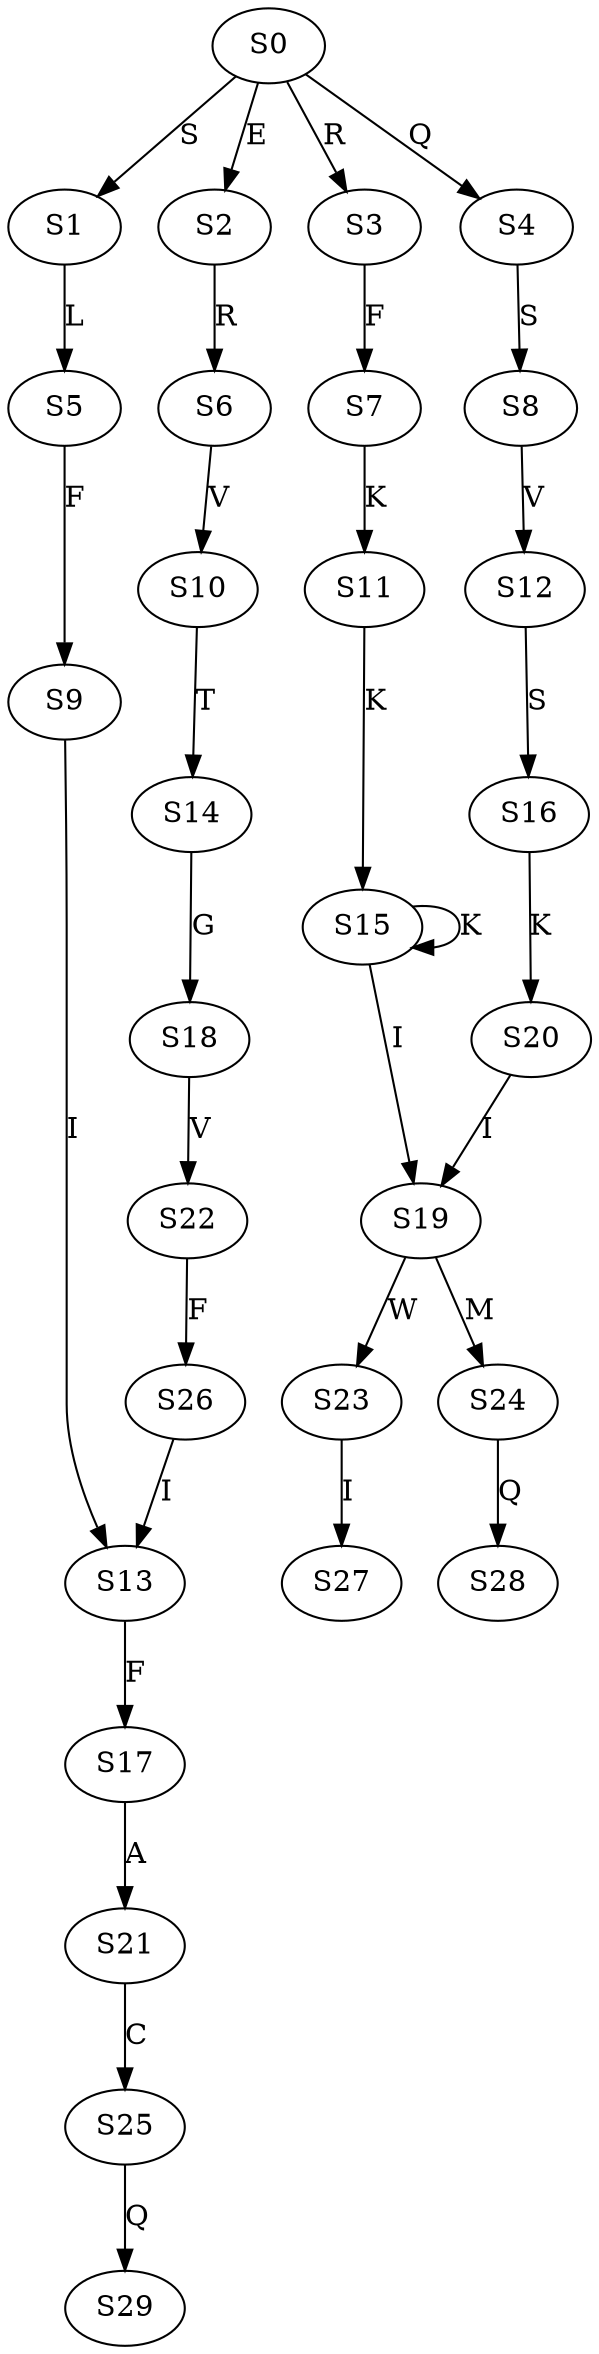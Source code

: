 strict digraph  {
	S0 -> S1 [ label = S ];
	S0 -> S2 [ label = E ];
	S0 -> S3 [ label = R ];
	S0 -> S4 [ label = Q ];
	S1 -> S5 [ label = L ];
	S2 -> S6 [ label = R ];
	S3 -> S7 [ label = F ];
	S4 -> S8 [ label = S ];
	S5 -> S9 [ label = F ];
	S6 -> S10 [ label = V ];
	S7 -> S11 [ label = K ];
	S8 -> S12 [ label = V ];
	S9 -> S13 [ label = I ];
	S10 -> S14 [ label = T ];
	S11 -> S15 [ label = K ];
	S12 -> S16 [ label = S ];
	S13 -> S17 [ label = F ];
	S14 -> S18 [ label = G ];
	S15 -> S19 [ label = I ];
	S15 -> S15 [ label = K ];
	S16 -> S20 [ label = K ];
	S17 -> S21 [ label = A ];
	S18 -> S22 [ label = V ];
	S19 -> S23 [ label = W ];
	S19 -> S24 [ label = M ];
	S20 -> S19 [ label = I ];
	S21 -> S25 [ label = C ];
	S22 -> S26 [ label = F ];
	S23 -> S27 [ label = I ];
	S24 -> S28 [ label = Q ];
	S25 -> S29 [ label = Q ];
	S26 -> S13 [ label = I ];
}
